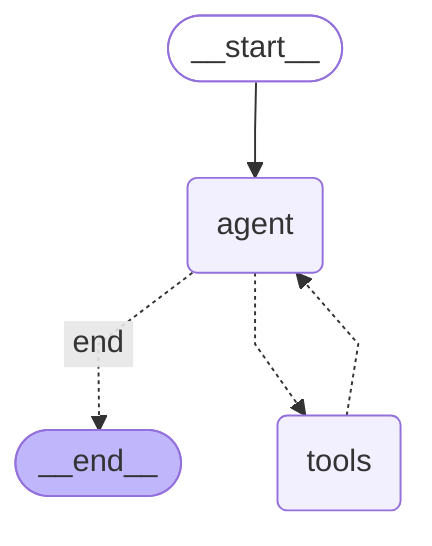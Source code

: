 ---
config:
  flowchart:
    curve: linear
---
graph TD;
	__start__([<p>__start__</p>]):::first
	agent(agent)
	tools(tools)
	__end__([<p>__end__</p>]):::last
	__start__ --> agent;
	agent -. &nbsp;end&nbsp; .-> __end__;
	agent -.-> tools;
	tools -.-> agent;
	classDef default fill:#f2f0ff,line-height:1.2
	classDef first fill-opacity:0
	classDef last fill:#bfb6fc